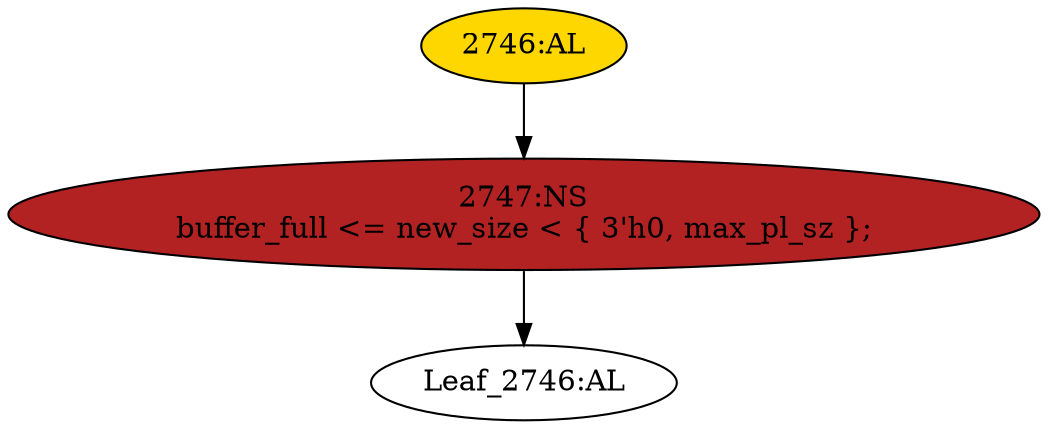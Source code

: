 strict digraph "" {
	node [label="\N"];
	"2747:NS"	 [ast="<pyverilog.vparser.ast.NonblockingSubstitution object at 0x7f13b54be090>",
		fillcolor=firebrick,
		label="2747:NS
buffer_full <= new_size < { 3'h0, max_pl_sz };",
		statements="[<pyverilog.vparser.ast.NonblockingSubstitution object at 0x7f13b54be090>]",
		style=filled,
		typ=NonblockingSubstitution];
	"Leaf_2746:AL"	 [def_var="['buffer_full']",
		label="Leaf_2746:AL"];
	"2747:NS" -> "Leaf_2746:AL"	 [cond="[]",
		lineno=None];
	"2746:AL"	 [ast="<pyverilog.vparser.ast.Always object at 0x7f13b54be2d0>",
		clk_sens=True,
		fillcolor=gold,
		label="2746:AL",
		sens="['clk']",
		statements="[]",
		style=filled,
		typ=Always,
		use_var="['max_pl_sz', 'new_size']"];
	"2746:AL" -> "2747:NS"	 [cond="[]",
		lineno=None];
}
